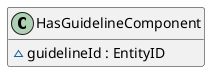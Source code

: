 @startuml
' STYLE START
hide empty members

skinparam shadowing false
<style>
document {
  BackgroundColor transparent
  Margin 0
}
</style>
' STYLE END

class HasGuidelineComponent { 
  ~guidelineId : EntityID
}
@enduml